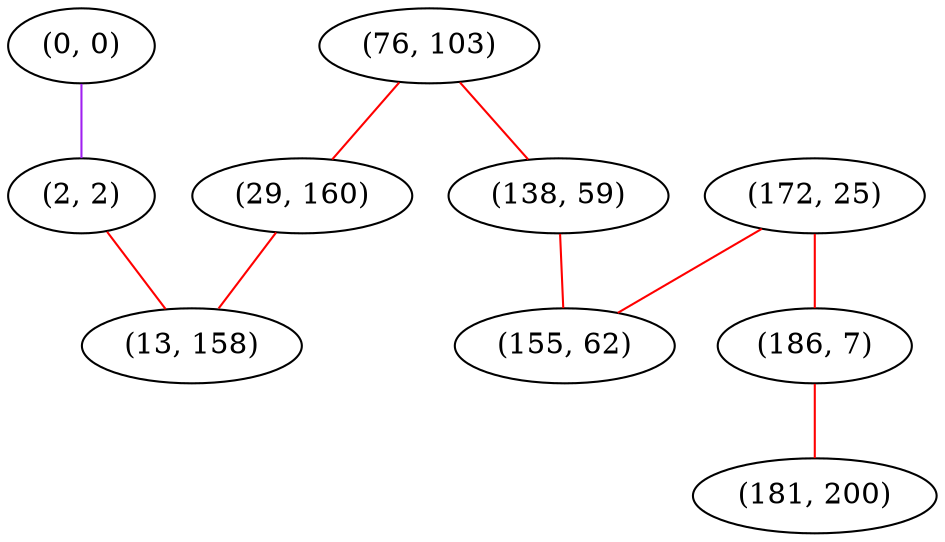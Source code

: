 graph "" {
"(0, 0)";
"(76, 103)";
"(172, 25)";
"(29, 160)";
"(186, 7)";
"(138, 59)";
"(181, 200)";
"(155, 62)";
"(2, 2)";
"(13, 158)";
"(0, 0)" -- "(2, 2)"  [color=purple, key=0, weight=4];
"(76, 103)" -- "(138, 59)"  [color=red, key=0, weight=1];
"(76, 103)" -- "(29, 160)"  [color=red, key=0, weight=1];
"(172, 25)" -- "(186, 7)"  [color=red, key=0, weight=1];
"(172, 25)" -- "(155, 62)"  [color=red, key=0, weight=1];
"(29, 160)" -- "(13, 158)"  [color=red, key=0, weight=1];
"(186, 7)" -- "(181, 200)"  [color=red, key=0, weight=1];
"(138, 59)" -- "(155, 62)"  [color=red, key=0, weight=1];
"(2, 2)" -- "(13, 158)"  [color=red, key=0, weight=1];
}
